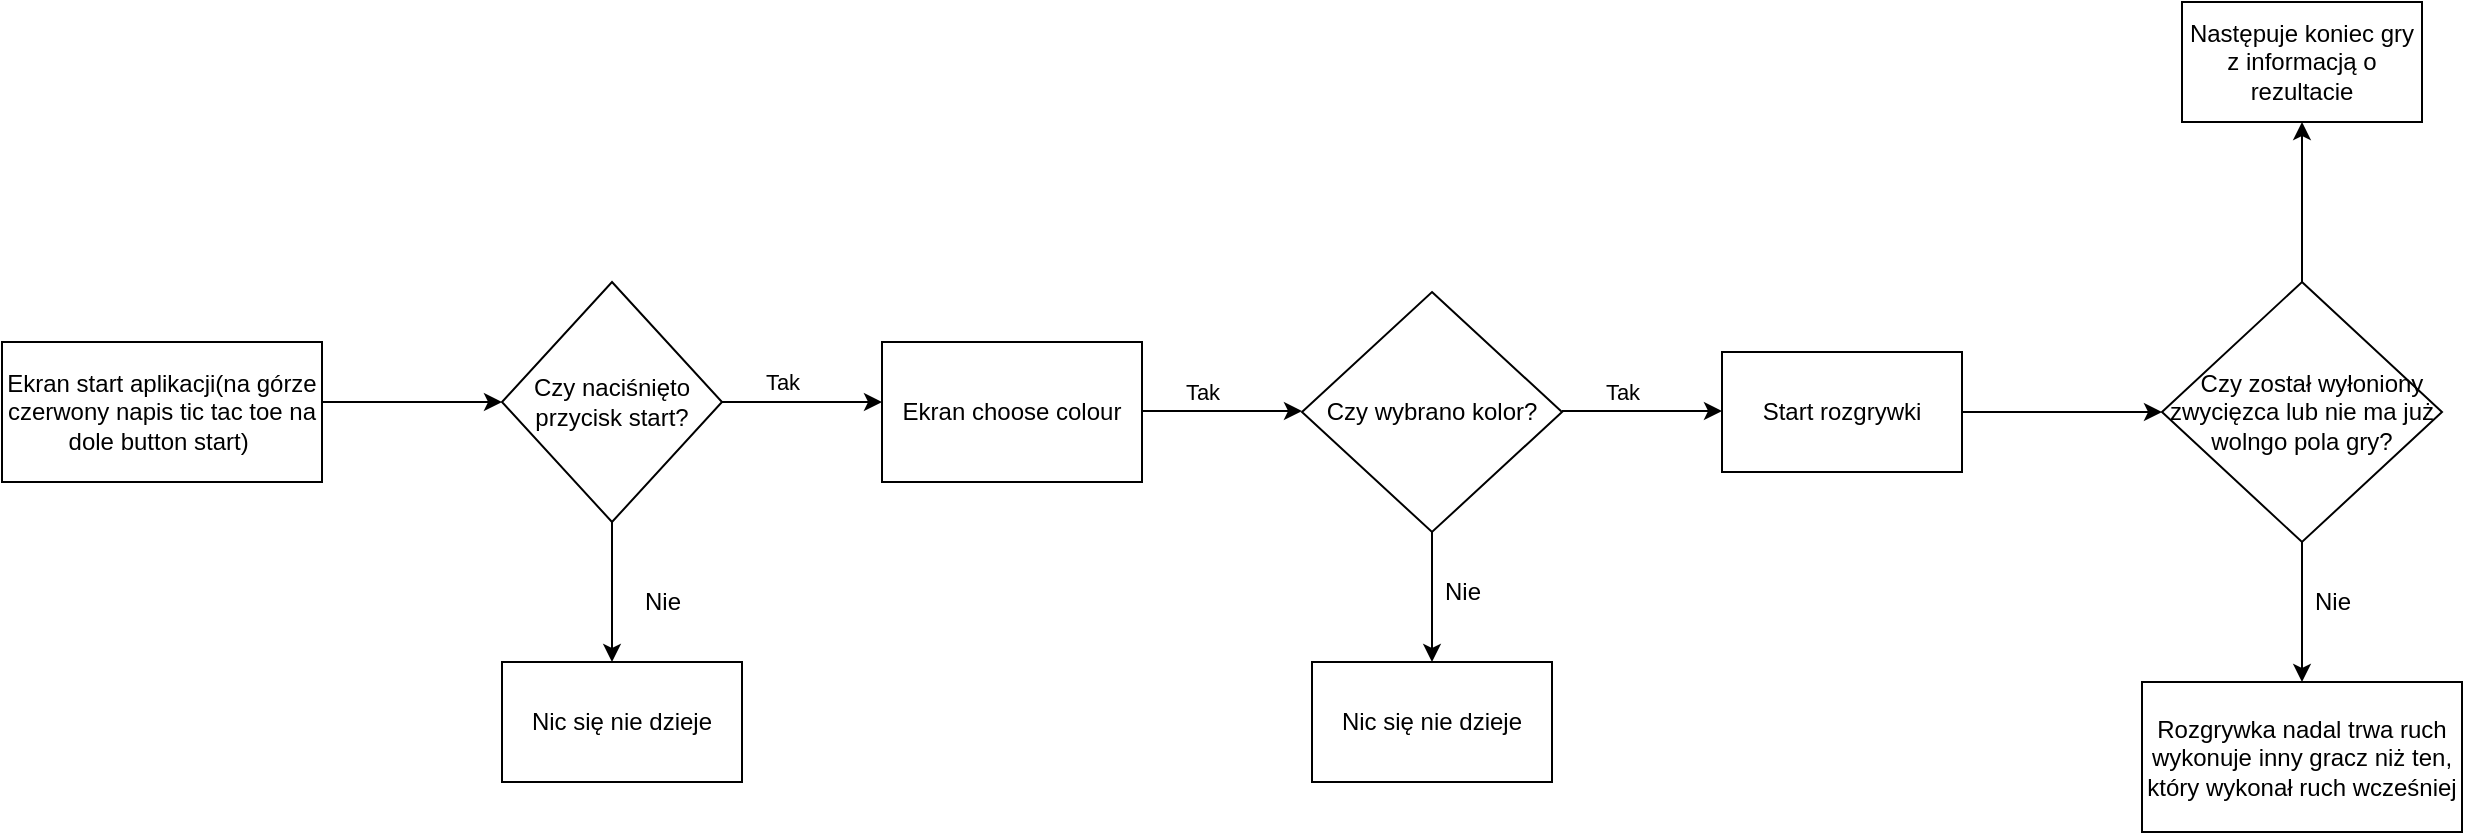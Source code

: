 <mxfile version="20.3.0" type="github">
  <diagram id="NUrrV363fUX7J6T2pWXn" name="Page-1">
    <mxGraphModel dx="1113" dy="732" grid="1" gridSize="10" guides="1" tooltips="1" connect="1" arrows="1" fold="1" page="1" pageScale="1" pageWidth="827" pageHeight="1169" math="0" shadow="0">
      <root>
        <mxCell id="0" />
        <mxCell id="1" parent="0" />
        <mxCell id="8sRkr59kc1jZLxN1haVp-2" value="Ekran start aplikacji(na górze czerwony napis tic tac toe na dole button start)&amp;nbsp;" style="rounded=0;whiteSpace=wrap;html=1;" vertex="1" parent="1">
          <mxGeometry x="50" y="170" width="160" height="70" as="geometry" />
        </mxCell>
        <mxCell id="8sRkr59kc1jZLxN1haVp-4" value="Czy naciśnięto przycisk start?" style="rhombus;whiteSpace=wrap;html=1;" vertex="1" parent="1">
          <mxGeometry x="300" y="140" width="110" height="120" as="geometry" />
        </mxCell>
        <mxCell id="8sRkr59kc1jZLxN1haVp-5" value="" style="endArrow=classic;html=1;rounded=0;entryX=0;entryY=0.5;entryDx=0;entryDy=0;" edge="1" parent="1" target="8sRkr59kc1jZLxN1haVp-4">
          <mxGeometry width="50" height="50" relative="1" as="geometry">
            <mxPoint x="210" y="200" as="sourcePoint" />
            <mxPoint x="440" y="300" as="targetPoint" />
            <Array as="points">
              <mxPoint x="250" y="200" />
            </Array>
          </mxGeometry>
        </mxCell>
        <mxCell id="8sRkr59kc1jZLxN1haVp-6" value="" style="endArrow=classic;html=1;rounded=0;exitX=0.5;exitY=1;exitDx=0;exitDy=0;" edge="1" parent="1" source="8sRkr59kc1jZLxN1haVp-4">
          <mxGeometry width="50" height="50" relative="1" as="geometry">
            <mxPoint x="390" y="350" as="sourcePoint" />
            <mxPoint x="355" y="330" as="targetPoint" />
          </mxGeometry>
        </mxCell>
        <mxCell id="8sRkr59kc1jZLxN1haVp-7" value="Nie" style="text;html=1;align=center;verticalAlign=middle;resizable=0;points=[];autosize=1;strokeColor=none;fillColor=none;" vertex="1" parent="1">
          <mxGeometry x="360" y="285" width="40" height="30" as="geometry" />
        </mxCell>
        <mxCell id="8sRkr59kc1jZLxN1haVp-8" value="Nic się nie dzieje" style="rounded=0;whiteSpace=wrap;html=1;" vertex="1" parent="1">
          <mxGeometry x="300" y="330" width="120" height="60" as="geometry" />
        </mxCell>
        <mxCell id="8sRkr59kc1jZLxN1haVp-9" value="" style="endArrow=classic;html=1;rounded=0;exitX=1;exitY=0.5;exitDx=0;exitDy=0;" edge="1" parent="1" source="8sRkr59kc1jZLxN1haVp-4">
          <mxGeometry width="50" height="50" relative="1" as="geometry">
            <mxPoint x="390" y="350" as="sourcePoint" />
            <mxPoint x="490" y="200" as="targetPoint" />
          </mxGeometry>
        </mxCell>
        <mxCell id="8sRkr59kc1jZLxN1haVp-11" value="Tak" style="edgeLabel;html=1;align=center;verticalAlign=middle;resizable=0;points=[];" vertex="1" connectable="0" parent="8sRkr59kc1jZLxN1haVp-9">
          <mxGeometry x="-0.375" y="-1" relative="1" as="geometry">
            <mxPoint x="5" y="-11" as="offset" />
          </mxGeometry>
        </mxCell>
        <mxCell id="8sRkr59kc1jZLxN1haVp-12" value="Ekran choose colour" style="rounded=0;whiteSpace=wrap;html=1;" vertex="1" parent="1">
          <mxGeometry x="490" y="170" width="130" height="70" as="geometry" />
        </mxCell>
        <mxCell id="8sRkr59kc1jZLxN1haVp-13" value="Czy wybrano kolor?" style="rhombus;whiteSpace=wrap;html=1;" vertex="1" parent="1">
          <mxGeometry x="700" y="145" width="130" height="120" as="geometry" />
        </mxCell>
        <mxCell id="8sRkr59kc1jZLxN1haVp-14" value="" style="endArrow=classic;html=1;rounded=0;exitX=1;exitY=0.5;exitDx=0;exitDy=0;" edge="1" parent="1">
          <mxGeometry width="50" height="50" relative="1" as="geometry">
            <mxPoint x="620" y="204.5" as="sourcePoint" />
            <mxPoint x="700" y="204.5" as="targetPoint" />
          </mxGeometry>
        </mxCell>
        <mxCell id="8sRkr59kc1jZLxN1haVp-15" value="Tak" style="edgeLabel;html=1;align=center;verticalAlign=middle;resizable=0;points=[];" vertex="1" connectable="0" parent="8sRkr59kc1jZLxN1haVp-14">
          <mxGeometry x="-0.375" y="-1" relative="1" as="geometry">
            <mxPoint x="5" y="-11" as="offset" />
          </mxGeometry>
        </mxCell>
        <mxCell id="8sRkr59kc1jZLxN1haVp-19" value="Nic się nie dzieje" style="rounded=0;whiteSpace=wrap;html=1;" vertex="1" parent="1">
          <mxGeometry x="705" y="330" width="120" height="60" as="geometry" />
        </mxCell>
        <mxCell id="8sRkr59kc1jZLxN1haVp-22" value="" style="endArrow=classic;html=1;rounded=0;entryX=0.5;entryY=0;entryDx=0;entryDy=0;exitX=0.5;exitY=1;exitDx=0;exitDy=0;" edge="1" parent="1" source="8sRkr59kc1jZLxN1haVp-13" target="8sRkr59kc1jZLxN1haVp-19">
          <mxGeometry width="50" height="50" relative="1" as="geometry">
            <mxPoint x="695" y="310" as="sourcePoint" />
            <mxPoint x="745" y="260" as="targetPoint" />
          </mxGeometry>
        </mxCell>
        <mxCell id="8sRkr59kc1jZLxN1haVp-23" value="Nie" style="text;html=1;align=center;verticalAlign=middle;resizable=0;points=[];autosize=1;strokeColor=none;fillColor=none;" vertex="1" parent="1">
          <mxGeometry x="760" y="280" width="40" height="30" as="geometry" />
        </mxCell>
        <mxCell id="8sRkr59kc1jZLxN1haVp-24" value="Start rozgrywki" style="rounded=0;whiteSpace=wrap;html=1;" vertex="1" parent="1">
          <mxGeometry x="910" y="175" width="120" height="60" as="geometry" />
        </mxCell>
        <mxCell id="8sRkr59kc1jZLxN1haVp-25" value="" style="endArrow=classic;html=1;rounded=0;exitX=1;exitY=0.5;exitDx=0;exitDy=0;" edge="1" parent="1">
          <mxGeometry width="50" height="50" relative="1" as="geometry">
            <mxPoint x="830" y="204.5" as="sourcePoint" />
            <mxPoint x="910" y="204.5" as="targetPoint" />
          </mxGeometry>
        </mxCell>
        <mxCell id="8sRkr59kc1jZLxN1haVp-26" value="Tak" style="edgeLabel;html=1;align=center;verticalAlign=middle;resizable=0;points=[];" vertex="1" connectable="0" parent="8sRkr59kc1jZLxN1haVp-25">
          <mxGeometry x="-0.375" y="-1" relative="1" as="geometry">
            <mxPoint x="5" y="-11" as="offset" />
          </mxGeometry>
        </mxCell>
        <mxCell id="8sRkr59kc1jZLxN1haVp-27" value="&amp;nbsp; &amp;nbsp;Czy został wyłoniony zwycięzca lub nie ma już wolngo pola gry?" style="rhombus;whiteSpace=wrap;html=1;" vertex="1" parent="1">
          <mxGeometry x="1130" y="140" width="140" height="130" as="geometry" />
        </mxCell>
        <mxCell id="8sRkr59kc1jZLxN1haVp-28" value="" style="endArrow=classic;html=1;rounded=0;entryX=0;entryY=0.5;entryDx=0;entryDy=0;exitX=1;exitY=0.5;exitDx=0;exitDy=0;" edge="1" parent="1" source="8sRkr59kc1jZLxN1haVp-24" target="8sRkr59kc1jZLxN1haVp-27">
          <mxGeometry width="50" height="50" relative="1" as="geometry">
            <mxPoint x="1030" y="210" as="sourcePoint" />
            <mxPoint x="1080" y="160" as="targetPoint" />
          </mxGeometry>
        </mxCell>
        <mxCell id="8sRkr59kc1jZLxN1haVp-30" value="Rozgrywka nadal trwa ruch wykonuje inny gracz niż ten, który wykonał ruch wcześniej" style="rounded=0;whiteSpace=wrap;html=1;" vertex="1" parent="1">
          <mxGeometry x="1120" y="340" width="160" height="75" as="geometry" />
        </mxCell>
        <mxCell id="8sRkr59kc1jZLxN1haVp-31" value="" style="endArrow=classic;html=1;rounded=0;entryX=0.5;entryY=0;entryDx=0;entryDy=0;exitX=0.5;exitY=1;exitDx=0;exitDy=0;" edge="1" parent="1" target="8sRkr59kc1jZLxN1haVp-30">
          <mxGeometry width="50" height="50" relative="1" as="geometry">
            <mxPoint x="1200" y="270" as="sourcePoint" />
            <mxPoint x="1180" y="265" as="targetPoint" />
          </mxGeometry>
        </mxCell>
        <mxCell id="8sRkr59kc1jZLxN1haVp-32" value="Nie" style="text;html=1;align=center;verticalAlign=middle;resizable=0;points=[];autosize=1;strokeColor=none;fillColor=none;" vertex="1" parent="1">
          <mxGeometry x="1195" y="285" width="40" height="30" as="geometry" />
        </mxCell>
        <mxCell id="8sRkr59kc1jZLxN1haVp-33" value="" style="endArrow=classic;html=1;rounded=0;exitX=0.5;exitY=0;exitDx=0;exitDy=0;" edge="1" parent="1" source="8sRkr59kc1jZLxN1haVp-27">
          <mxGeometry width="50" height="50" relative="1" as="geometry">
            <mxPoint x="990" y="260" as="sourcePoint" />
            <mxPoint x="1200" y="60" as="targetPoint" />
          </mxGeometry>
        </mxCell>
        <mxCell id="8sRkr59kc1jZLxN1haVp-34" value="Następuje koniec gry z informacją o rezultacie" style="rounded=0;whiteSpace=wrap;html=1;" vertex="1" parent="1">
          <mxGeometry x="1140" width="120" height="60" as="geometry" />
        </mxCell>
      </root>
    </mxGraphModel>
  </diagram>
</mxfile>
